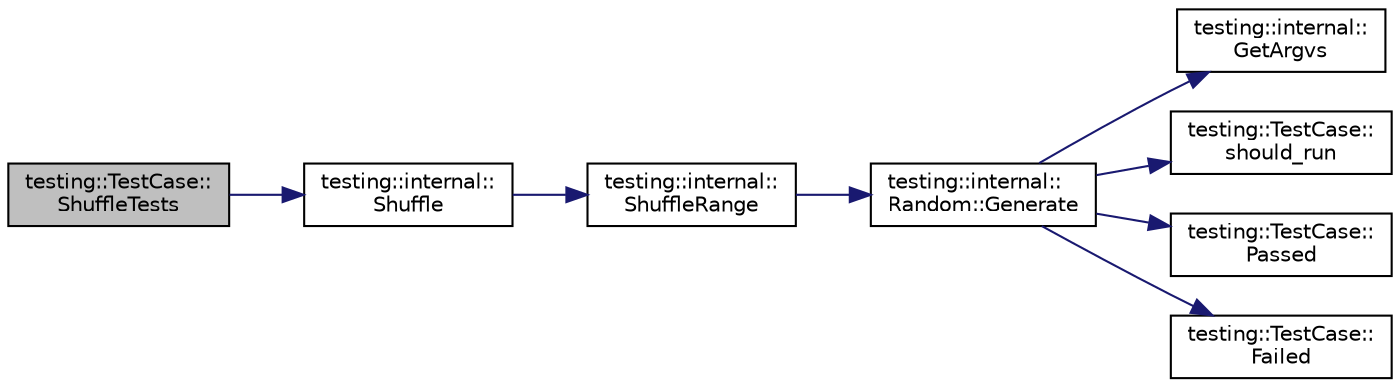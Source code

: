 digraph "testing::TestCase::ShuffleTests"
{
  edge [fontname="Helvetica",fontsize="10",labelfontname="Helvetica",labelfontsize="10"];
  node [fontname="Helvetica",fontsize="10",shape=record];
  rankdir="LR";
  Node242 [label="testing::TestCase::\lShuffleTests",height=0.2,width=0.4,color="black", fillcolor="grey75", style="filled", fontcolor="black"];
  Node242 -> Node243 [color="midnightblue",fontsize="10",style="solid",fontname="Helvetica"];
  Node243 [label="testing::internal::\lShuffle",height=0.2,width=0.4,color="black", fillcolor="white", style="filled",URL="$d0/da7/namespacetesting_1_1internal.html#a90d9e6ffe8522a7eb1b2ce9b1a0c4673"];
  Node243 -> Node244 [color="midnightblue",fontsize="10",style="solid",fontname="Helvetica"];
  Node244 [label="testing::internal::\lShuffleRange",height=0.2,width=0.4,color="black", fillcolor="white", style="filled",URL="$d0/da7/namespacetesting_1_1internal.html#a0e1d3dc36138a591769412d4c7779861"];
  Node244 -> Node245 [color="midnightblue",fontsize="10",style="solid",fontname="Helvetica"];
  Node245 [label="testing::internal::\lRandom::Generate",height=0.2,width=0.4,color="black", fillcolor="white", style="filled",URL="$db/da2/classtesting_1_1internal_1_1_random.html#a9315b7fb621cbcfdf92ed4b5e584c0db"];
  Node245 -> Node246 [color="midnightblue",fontsize="10",style="solid",fontname="Helvetica"];
  Node246 [label="testing::internal::\lGetArgvs",height=0.2,width=0.4,color="black", fillcolor="white", style="filled",URL="$d0/da7/namespacetesting_1_1internal.html#a344160f771a3b754fa4e54b6e9846b23"];
  Node245 -> Node247 [color="midnightblue",fontsize="10",style="solid",fontname="Helvetica"];
  Node247 [label="testing::TestCase::\lshould_run",height=0.2,width=0.4,color="black", fillcolor="white", style="filled",URL="$d0/dfa/classtesting_1_1_test_case.html#a843d6cd43f3e587bfa8681990b9d59df"];
  Node245 -> Node248 [color="midnightblue",fontsize="10",style="solid",fontname="Helvetica"];
  Node248 [label="testing::TestCase::\lPassed",height=0.2,width=0.4,color="black", fillcolor="white", style="filled",URL="$d0/dfa/classtesting_1_1_test_case.html#a29bbfd227b732a90198b5280c039c271"];
  Node245 -> Node249 [color="midnightblue",fontsize="10",style="solid",fontname="Helvetica"];
  Node249 [label="testing::TestCase::\lFailed",height=0.2,width=0.4,color="black", fillcolor="white", style="filled",URL="$d0/dfa/classtesting_1_1_test_case.html#ae71c30eab6f1673b82090a0e745c2aa5"];
}
